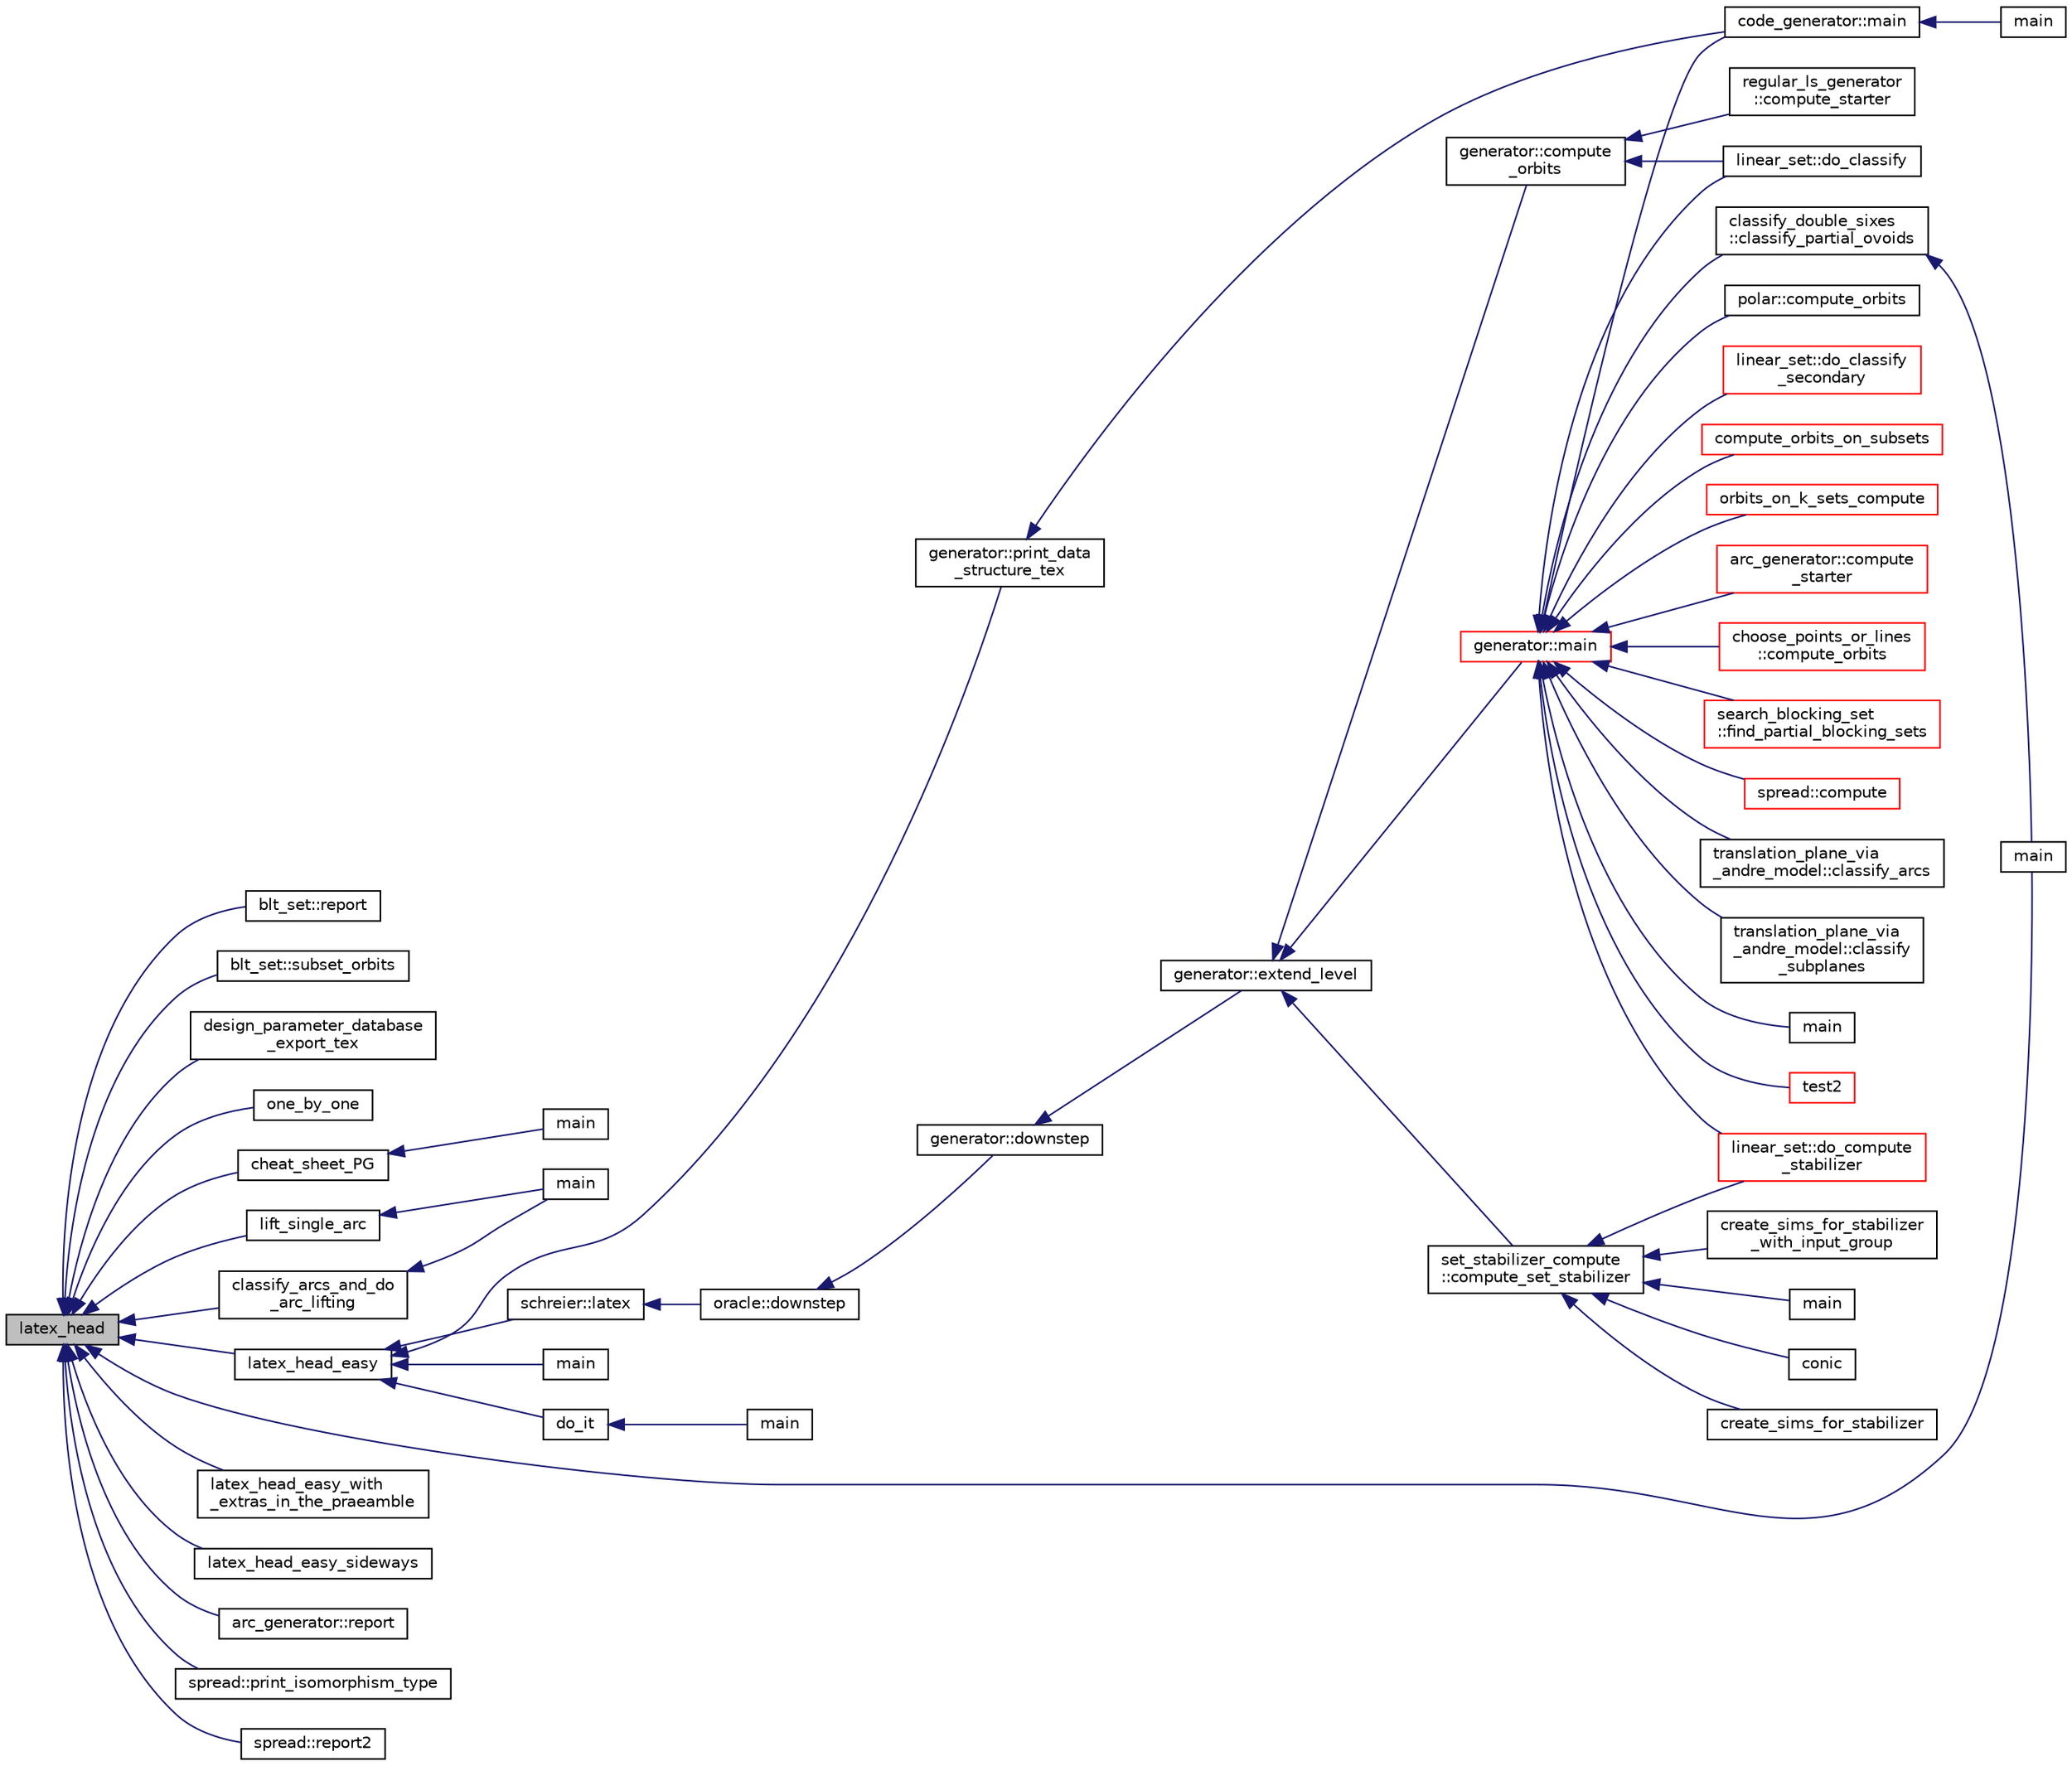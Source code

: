 digraph "latex_head"
{
  edge [fontname="Helvetica",fontsize="10",labelfontname="Helvetica",labelfontsize="10"];
  node [fontname="Helvetica",fontsize="10",shape=record];
  rankdir="LR";
  Node3299 [label="latex_head",height=0.2,width=0.4,color="black", fillcolor="grey75", style="filled", fontcolor="black"];
  Node3299 -> Node3300 [dir="back",color="midnightblue",fontsize="10",style="solid",fontname="Helvetica"];
  Node3300 [label="blt_set::report",height=0.2,width=0.4,color="black", fillcolor="white", style="filled",URL="$d1/d3d/classblt__set.html#a6b19f88bd2b92ebfba7e7c362eb9065c"];
  Node3299 -> Node3301 [dir="back",color="midnightblue",fontsize="10",style="solid",fontname="Helvetica"];
  Node3301 [label="blt_set::subset_orbits",height=0.2,width=0.4,color="black", fillcolor="white", style="filled",URL="$d1/d3d/classblt__set.html#af8f79fc4346244acfa0e2c2d23c36993"];
  Node3299 -> Node3302 [dir="back",color="midnightblue",fontsize="10",style="solid",fontname="Helvetica"];
  Node3302 [label="design_parameter_database\l_export_tex",height=0.2,width=0.4,color="black", fillcolor="white", style="filled",URL="$d9/d60/discreta_8h.html#a075808c1cf57d126d15a0d7794716de7"];
  Node3299 -> Node3303 [dir="back",color="midnightblue",fontsize="10",style="solid",fontname="Helvetica"];
  Node3303 [label="one_by_one",height=0.2,width=0.4,color="black", fillcolor="white", style="filled",URL="$d5/d3f/test_8_c.html#a98a5fef7ee4b4629f64f6f39cc3b14f3"];
  Node3299 -> Node3304 [dir="back",color="midnightblue",fontsize="10",style="solid",fontname="Helvetica"];
  Node3304 [label="cheat_sheet_PG",height=0.2,width=0.4,color="black", fillcolor="white", style="filled",URL="$d6/dd8/cheat__sheet___p_g_8_c.html#a11692793a59b9f0d2f21395f5609783d"];
  Node3304 -> Node3305 [dir="back",color="midnightblue",fontsize="10",style="solid",fontname="Helvetica"];
  Node3305 [label="main",height=0.2,width=0.4,color="black", fillcolor="white", style="filled",URL="$d6/dd8/cheat__sheet___p_g_8_c.html#a3c04138a5bfe5d72780bb7e82a18e627"];
  Node3299 -> Node3306 [dir="back",color="midnightblue",fontsize="10",style="solid",fontname="Helvetica"];
  Node3306 [label="lift_single_arc",height=0.2,width=0.4,color="black", fillcolor="white", style="filled",URL="$d6/dc3/arc__lifting__main_8_c.html#a0bdc148f70112959722a40cf9758d54b"];
  Node3306 -> Node3307 [dir="back",color="midnightblue",fontsize="10",style="solid",fontname="Helvetica"];
  Node3307 [label="main",height=0.2,width=0.4,color="black", fillcolor="white", style="filled",URL="$d6/dc3/arc__lifting__main_8_c.html#a217dbf8b442f20279ea00b898af96f52"];
  Node3299 -> Node3308 [dir="back",color="midnightblue",fontsize="10",style="solid",fontname="Helvetica"];
  Node3308 [label="classify_arcs_and_do\l_arc_lifting",height=0.2,width=0.4,color="black", fillcolor="white", style="filled",URL="$d6/dc3/arc__lifting__main_8_c.html#afdd7be16f16b8c71e9a72fe5f6a0b59c"];
  Node3308 -> Node3307 [dir="back",color="midnightblue",fontsize="10",style="solid",fontname="Helvetica"];
  Node3299 -> Node3309 [dir="back",color="midnightblue",fontsize="10",style="solid",fontname="Helvetica"];
  Node3309 [label="main",height=0.2,width=0.4,color="black", fillcolor="white", style="filled",URL="$df/df8/surface__classify_8_c.html#a217dbf8b442f20279ea00b898af96f52"];
  Node3299 -> Node3310 [dir="back",color="midnightblue",fontsize="10",style="solid",fontname="Helvetica"];
  Node3310 [label="latex_head_easy",height=0.2,width=0.4,color="black", fillcolor="white", style="filled",URL="$d4/d74/util_8_c.html#af113b244ad72251e782a33c429b6fd12"];
  Node3310 -> Node3311 [dir="back",color="midnightblue",fontsize="10",style="solid",fontname="Helvetica"];
  Node3311 [label="main",height=0.2,width=0.4,color="black", fillcolor="white", style="filled",URL="$dc/d77/pentomino__5x5_8_c.html#a840291bc02cba5474a4cb46a9b9566fe"];
  Node3310 -> Node3312 [dir="back",color="midnightblue",fontsize="10",style="solid",fontname="Helvetica"];
  Node3312 [label="do_it",height=0.2,width=0.4,color="black", fillcolor="white", style="filled",URL="$d1/d84/orthogonal__group_8_c.html#a9b56334a3d1e584953aa0af91765100c"];
  Node3312 -> Node3313 [dir="back",color="midnightblue",fontsize="10",style="solid",fontname="Helvetica"];
  Node3313 [label="main",height=0.2,width=0.4,color="black", fillcolor="white", style="filled",URL="$d1/d84/orthogonal__group_8_c.html#a3c04138a5bfe5d72780bb7e82a18e627"];
  Node3310 -> Node3314 [dir="back",color="midnightblue",fontsize="10",style="solid",fontname="Helvetica"];
  Node3314 [label="schreier::latex",height=0.2,width=0.4,color="black", fillcolor="white", style="filled",URL="$d3/dd6/classschreier.html#aff94ed06d8ca33cb26accd435d525ea2"];
  Node3314 -> Node3315 [dir="back",color="midnightblue",fontsize="10",style="solid",fontname="Helvetica"];
  Node3315 [label="oracle::downstep",height=0.2,width=0.4,color="black", fillcolor="white", style="filled",URL="$d7/da7/classoracle.html#a4fbc6710b45e5af5c2fb5bc3aa6d3bb1"];
  Node3315 -> Node3316 [dir="back",color="midnightblue",fontsize="10",style="solid",fontname="Helvetica"];
  Node3316 [label="generator::downstep",height=0.2,width=0.4,color="black", fillcolor="white", style="filled",URL="$d7/d73/classgenerator.html#ad90bc284af0b5f5beae960a0bd7a5b43"];
  Node3316 -> Node3317 [dir="back",color="midnightblue",fontsize="10",style="solid",fontname="Helvetica"];
  Node3317 [label="generator::extend_level",height=0.2,width=0.4,color="black", fillcolor="white", style="filled",URL="$d7/d73/classgenerator.html#a91b84d80ccec0cd2136bc221c30e0f8e"];
  Node3317 -> Node3318 [dir="back",color="midnightblue",fontsize="10",style="solid",fontname="Helvetica"];
  Node3318 [label="set_stabilizer_compute\l::compute_set_stabilizer",height=0.2,width=0.4,color="black", fillcolor="white", style="filled",URL="$d8/dc6/classset__stabilizer__compute.html#ad4f92074322e98c7cd0ed5d4f8486b76"];
  Node3318 -> Node3319 [dir="back",color="midnightblue",fontsize="10",style="solid",fontname="Helvetica"];
  Node3319 [label="main",height=0.2,width=0.4,color="black", fillcolor="white", style="filled",URL="$db/d67/test__hyperoval_8_c.html#a3c04138a5bfe5d72780bb7e82a18e627"];
  Node3318 -> Node3320 [dir="back",color="midnightblue",fontsize="10",style="solid",fontname="Helvetica"];
  Node3320 [label="conic",height=0.2,width=0.4,color="black", fillcolor="white", style="filled",URL="$d4/de8/conic_8_c.html#a96def9474b981a9d5831a9b48d85d652"];
  Node3318 -> Node3321 [dir="back",color="midnightblue",fontsize="10",style="solid",fontname="Helvetica"];
  Node3321 [label="linear_set::do_compute\l_stabilizer",height=0.2,width=0.4,color="red", fillcolor="white", style="filled",URL="$dd/d86/classlinear__set.html#ae8f58ded28fb5370f4459cca42b7463b"];
  Node3318 -> Node3324 [dir="back",color="midnightblue",fontsize="10",style="solid",fontname="Helvetica"];
  Node3324 [label="create_sims_for_stabilizer",height=0.2,width=0.4,color="black", fillcolor="white", style="filled",URL="$d0/d76/tl__algebra__and__number__theory_8h.html#af2c67d225072549409be710ac3cd30f8"];
  Node3318 -> Node3325 [dir="back",color="midnightblue",fontsize="10",style="solid",fontname="Helvetica"];
  Node3325 [label="create_sims_for_stabilizer\l_with_input_group",height=0.2,width=0.4,color="black", fillcolor="white", style="filled",URL="$d0/d76/tl__algebra__and__number__theory_8h.html#af5482567a8d6ba5c2fe593bf6f7f9a0f"];
  Node3317 -> Node3326 [dir="back",color="midnightblue",fontsize="10",style="solid",fontname="Helvetica"];
  Node3326 [label="generator::compute\l_orbits",height=0.2,width=0.4,color="black", fillcolor="white", style="filled",URL="$d7/d73/classgenerator.html#a23989bc20ecaaed39c4119c758367f40"];
  Node3326 -> Node3327 [dir="back",color="midnightblue",fontsize="10",style="solid",fontname="Helvetica"];
  Node3327 [label="regular_ls_generator\l::compute_starter",height=0.2,width=0.4,color="black", fillcolor="white", style="filled",URL="$d2/dd8/classregular__ls__generator.html#aa38907741058694a73194b02ceb4a53d"];
  Node3326 -> Node3328 [dir="back",color="midnightblue",fontsize="10",style="solid",fontname="Helvetica"];
  Node3328 [label="linear_set::do_classify",height=0.2,width=0.4,color="black", fillcolor="white", style="filled",URL="$dd/d86/classlinear__set.html#a3eb2dbce7fa8b71901dfc12f288ddd0c"];
  Node3317 -> Node3329 [dir="back",color="midnightblue",fontsize="10",style="solid",fontname="Helvetica"];
  Node3329 [label="generator::main",height=0.2,width=0.4,color="red", fillcolor="white", style="filled",URL="$d7/d73/classgenerator.html#a01abff8e9f231bf0d82e2e8e0061f242"];
  Node3329 -> Node3330 [dir="back",color="midnightblue",fontsize="10",style="solid",fontname="Helvetica"];
  Node3330 [label="main",height=0.2,width=0.4,color="black", fillcolor="white", style="filled",URL="$d2/d11/codes_8h.html#a217dbf8b442f20279ea00b898af96f52"];
  Node3329 -> Node3331 [dir="back",color="midnightblue",fontsize="10",style="solid",fontname="Helvetica"];
  Node3331 [label="code_generator::main",height=0.2,width=0.4,color="black", fillcolor="white", style="filled",URL="$db/d37/classcode__generator.html#ab3cf3a306e4032c2b471ac95321c599f"];
  Node3331 -> Node3332 [dir="back",color="midnightblue",fontsize="10",style="solid",fontname="Helvetica"];
  Node3332 [label="main",height=0.2,width=0.4,color="black", fillcolor="white", style="filled",URL="$d4/d4f/codes_8_c.html#a217dbf8b442f20279ea00b898af96f52"];
  Node3329 -> Node3333 [dir="back",color="midnightblue",fontsize="10",style="solid",fontname="Helvetica"];
  Node3333 [label="test2",height=0.2,width=0.4,color="red", fillcolor="white", style="filled",URL="$d9/db0/factor__space_8_c.html#a39d73a812e5fd8f1bc111e948368cb10"];
  Node3329 -> Node3335 [dir="back",color="midnightblue",fontsize="10",style="solid",fontname="Helvetica"];
  Node3335 [label="polar::compute_orbits",height=0.2,width=0.4,color="black", fillcolor="white", style="filled",URL="$da/d1c/classpolar.html#ac4c3c4f95d14c74ff4a3ec3f3479a1da"];
  Node3329 -> Node3328 [dir="back",color="midnightblue",fontsize="10",style="solid",fontname="Helvetica"];
  Node3329 -> Node3336 [dir="back",color="midnightblue",fontsize="10",style="solid",fontname="Helvetica"];
  Node3336 [label="linear_set::do_classify\l_secondary",height=0.2,width=0.4,color="red", fillcolor="white", style="filled",URL="$dd/d86/classlinear__set.html#a47eb7f9995f3343abd3bdfbf9a9a9162"];
  Node3329 -> Node3321 [dir="back",color="midnightblue",fontsize="10",style="solid",fontname="Helvetica"];
  Node3329 -> Node3339 [dir="back",color="midnightblue",fontsize="10",style="solid",fontname="Helvetica"];
  Node3339 [label="compute_orbits_on_subsets",height=0.2,width=0.4,color="red", fillcolor="white", style="filled",URL="$d3/d35/snakes__and__ladders__global_8_c.html#af33697aede0480110b1227f727252637"];
  Node3329 -> Node3356 [dir="back",color="midnightblue",fontsize="10",style="solid",fontname="Helvetica"];
  Node3356 [label="orbits_on_k_sets_compute",height=0.2,width=0.4,color="red", fillcolor="white", style="filled",URL="$d3/d35/snakes__and__ladders__global_8_c.html#a96743526b15703539d544499276aaa71"];
  Node3329 -> Node3365 [dir="back",color="midnightblue",fontsize="10",style="solid",fontname="Helvetica"];
  Node3365 [label="arc_generator::compute\l_starter",height=0.2,width=0.4,color="red", fillcolor="white", style="filled",URL="$d4/d21/classarc__generator.html#aad1dcec3a1c302e743d574bd1ac857d9"];
  Node3329 -> Node3369 [dir="back",color="midnightblue",fontsize="10",style="solid",fontname="Helvetica"];
  Node3369 [label="choose_points_or_lines\l::compute_orbits",height=0.2,width=0.4,color="red", fillcolor="white", style="filled",URL="$d6/d75/classchoose__points__or__lines.html#adc353e2d41dc8a39563322c8cdd85f61"];
  Node3329 -> Node3371 [dir="back",color="midnightblue",fontsize="10",style="solid",fontname="Helvetica"];
  Node3371 [label="classify_double_sixes\l::classify_partial_ovoids",height=0.2,width=0.4,color="black", fillcolor="white", style="filled",URL="$dd/d23/classclassify__double__sixes.html#a2253fca143a0e8a3e39655eb05668ae9"];
  Node3371 -> Node3309 [dir="back",color="midnightblue",fontsize="10",style="solid",fontname="Helvetica"];
  Node3329 -> Node3372 [dir="back",color="midnightblue",fontsize="10",style="solid",fontname="Helvetica"];
  Node3372 [label="search_blocking_set\l::find_partial_blocking_sets",height=0.2,width=0.4,color="red", fillcolor="white", style="filled",URL="$dc/d36/classsearch__blocking__set.html#ad3fdb3d356db75a02c406bc9d4e9e9b6"];
  Node3329 -> Node3374 [dir="back",color="midnightblue",fontsize="10",style="solid",fontname="Helvetica"];
  Node3374 [label="spread::compute",height=0.2,width=0.4,color="red", fillcolor="white", style="filled",URL="$da/dc1/classspread.html#a9674466d3e03b8dad79882299c638a21"];
  Node3329 -> Node3376 [dir="back",color="midnightblue",fontsize="10",style="solid",fontname="Helvetica"];
  Node3376 [label="translation_plane_via\l_andre_model::classify_arcs",height=0.2,width=0.4,color="black", fillcolor="white", style="filled",URL="$d1/dcc/classtranslation__plane__via__andre__model.html#ac8f002e812a8b152d41e806688601c5e"];
  Node3329 -> Node3377 [dir="back",color="midnightblue",fontsize="10",style="solid",fontname="Helvetica"];
  Node3377 [label="translation_plane_via\l_andre_model::classify\l_subplanes",height=0.2,width=0.4,color="black", fillcolor="white", style="filled",URL="$d1/dcc/classtranslation__plane__via__andre__model.html#a794fefa95f0a7f7b887133375988ee55"];
  Node3310 -> Node3380 [dir="back",color="midnightblue",fontsize="10",style="solid",fontname="Helvetica"];
  Node3380 [label="generator::print_data\l_structure_tex",height=0.2,width=0.4,color="black", fillcolor="white", style="filled",URL="$d7/d73/classgenerator.html#a77ff0106e92f1e975224b739e35ef7b5"];
  Node3380 -> Node3331 [dir="back",color="midnightblue",fontsize="10",style="solid",fontname="Helvetica"];
  Node3299 -> Node3381 [dir="back",color="midnightblue",fontsize="10",style="solid",fontname="Helvetica"];
  Node3381 [label="latex_head_easy_with\l_extras_in_the_praeamble",height=0.2,width=0.4,color="black", fillcolor="white", style="filled",URL="$d4/d74/util_8_c.html#a960bdaaa225edc3cbb84b205933d83be"];
  Node3299 -> Node3382 [dir="back",color="midnightblue",fontsize="10",style="solid",fontname="Helvetica"];
  Node3382 [label="latex_head_easy_sideways",height=0.2,width=0.4,color="black", fillcolor="white", style="filled",URL="$d4/d74/util_8_c.html#a4b10b4e3009dca099a0f486ccb76eb82"];
  Node3299 -> Node3383 [dir="back",color="midnightblue",fontsize="10",style="solid",fontname="Helvetica"];
  Node3383 [label="arc_generator::report",height=0.2,width=0.4,color="black", fillcolor="white", style="filled",URL="$d4/d21/classarc__generator.html#a650f715bb3eec8fd1057e07e5b384f9a"];
  Node3299 -> Node3384 [dir="back",color="midnightblue",fontsize="10",style="solid",fontname="Helvetica"];
  Node3384 [label="spread::print_isomorphism_type",height=0.2,width=0.4,color="black", fillcolor="white", style="filled",URL="$da/dc1/classspread.html#ac00cfa228f832076e6e5d81319828fa7"];
  Node3299 -> Node3385 [dir="back",color="midnightblue",fontsize="10",style="solid",fontname="Helvetica"];
  Node3385 [label="spread::report2",height=0.2,width=0.4,color="black", fillcolor="white", style="filled",URL="$da/dc1/classspread.html#a543a79e4e7306af291584f53dacbfdd8"];
}

